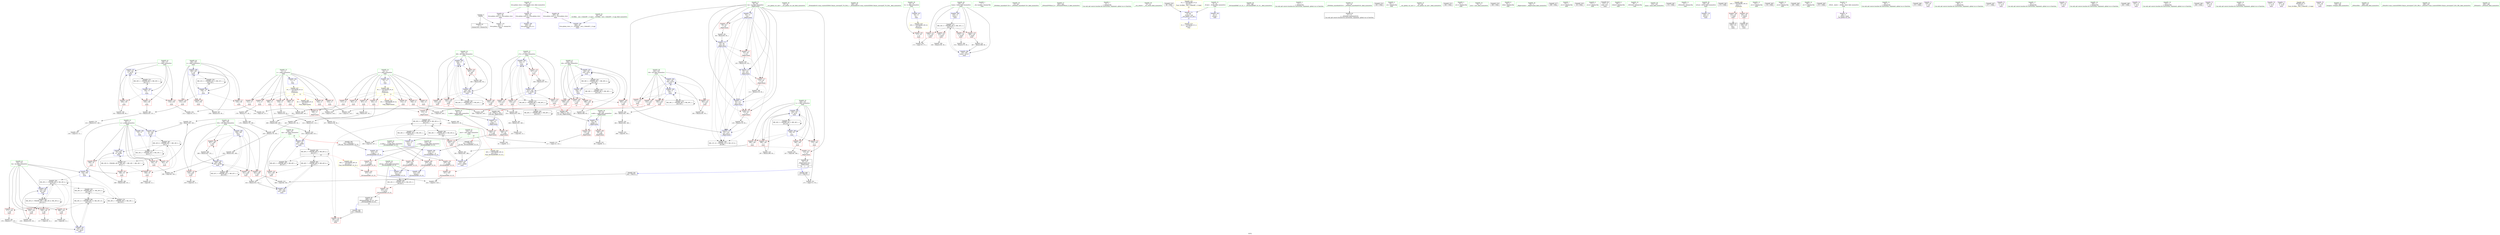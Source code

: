 digraph "SVFG" {
	label="SVFG";

	Node0x5643aaa3b4b0 [shape=record,color=grey,label="{NodeID: 0\nNullPtr}"];
	Node0x5643aaa3b4b0 -> Node0x5643aab88340[style=solid];
	Node0x5643aaa3b4b0 -> Node0x5643aab8ec90[style=solid];
	Node0x5643aab8a0a0 [shape=record,color=blue,label="{NodeID: 194\n142\<--292\ni30\<--inc54\nmain\n}"];
	Node0x5643aab8a0a0 -> Node0x5643aab8ce00[style=dashed];
	Node0x5643aab8a0a0 -> Node0x5643aab8ced0[style=dashed];
	Node0x5643aab8a0a0 -> Node0x5643aab8cfa0[style=dashed];
	Node0x5643aab8a0a0 -> Node0x5643aab8d070[style=dashed];
	Node0x5643aab8a0a0 -> Node0x5643aab8fc30[style=dashed];
	Node0x5643aab8a0a0 -> Node0x5643aab8a0a0[style=dashed];
	Node0x5643aab8a0a0 -> Node0x5643aabb3be0[style=dashed];
	Node0x5643aab871a0 [shape=record,color=red,label="{NodeID: 111\n101\<--85\n\<--val\n_Z8getvalueii\n}"];
	Node0x5643aab871a0 -> Node0x5643aab8b9d0[style=solid];
	Node0x5643aab85500 [shape=record,color=green,label="{NodeID: 28\n43\<--44\n__cxx_global_var_init\<--__cxx_global_var_init_field_insensitive\n}"];
	Node0x5643aab98da0 [shape=record,color=grey,label="{NodeID: 305\n120 = Binary(119, 95, )\n}"];
	Node0x5643aab98da0 -> Node0x5643aab8f340[style=solid];
	Node0x5643aab8d210 [shape=record,color=red,label="{NodeID: 139\n263\<--144\n\<--j34\nmain\n}"];
	Node0x5643aab8d210 -> Node0x5643aab8bb50[style=solid];
	Node0x5643aab87cd0 [shape=record,color=green,label="{NodeID: 56\n200\<--201\n_ZSt4endlIcSt11char_traitsIcEERSt13basic_ostreamIT_T0_ES6_\<--_ZSt4endlIcSt11char_traitsIcEERSt13basic_ostreamIT_T0_ES6__field_insensitive\n}"];
	Node0x5643aab9b7a0 [shape=record,color=grey,label="{NodeID: 333\n269 = cmp(268, 12, )\n}"];
	Node0x5643aab8e990 [shape=record,color=blue,label="{NodeID: 167\n18\<--12\ntc\<--\nGlob }"];
	Node0x5643aab8e990 -> Node0x5643aabbfdb0[style=dashed];
	Node0x5643aab89540 [shape=record,color=red,label="{NodeID: 84\n211\<--11\n\<--r\nmain\n}"];
	Node0x5643aab89540 -> Node0x5643aab9ad20[style=solid];
	Node0x5643aab6c3b0 [shape=record,color=green,label="{NodeID: 1\n7\<--1\n__dso_handle\<--dummyObj\nGlob }"];
	Node0x5643aab8a170 [shape=record,color=blue,label="{NodeID: 195\n140\<--297\nv\<--inc57\nmain\n}"];
	Node0x5643aab8a170 -> Node0x5643aab8cac0[style=dashed];
	Node0x5643aab8a170 -> Node0x5643aab8cb90[style=dashed];
	Node0x5643aab8a170 -> Node0x5643aab8cc60[style=dashed];
	Node0x5643aab8a170 -> Node0x5643aab8cd30[style=dashed];
	Node0x5643aab8a170 -> Node0x5643aab8a170[style=dashed];
	Node0x5643aab8a170 -> Node0x5643aabb36e0[style=dashed];
	Node0x5643aab87270 [shape=record,color=red,label="{NodeID: 112\n110\<--85\n\<--val\n_Z8getvalueii\n}"];
	Node0x5643aab87270 -> Node0x5643aab98320[style=solid];
	Node0x5643aab85590 [shape=record,color=green,label="{NodeID: 29\n47\<--48\n_ZNSt8ios_base4InitC1Ev\<--_ZNSt8ios_base4InitC1Ev_field_insensitive\n}"];
	Node0x5643aab98f20 [shape=record,color=grey,label="{NodeID: 306\n179 = Binary(178, 180, )\n}"];
	Node0x5643aab98f20 -> Node0x5643aab98920[style=solid];
	Node0x5643aab8d2e0 [shape=record,color=red,label="{NodeID: 140\n272\<--144\n\<--j34\nmain\n|{<s0>14}}"];
	Node0x5643aab8d2e0:s0 -> Node0x5643aabdc470[style=solid,color=red];
	Node0x5643aab87dd0 [shape=record,color=green,label="{NodeID: 57\n202\<--203\n_ZNSolsEPFRSoS_E\<--_ZNSolsEPFRSoS_E_field_insensitive\n}"];
	Node0x5643aab9b920 [shape=record,color=grey,label="{NodeID: 334\n254 = cmp(252, 253, )\n}"];
	Node0x5643aab8ea90 [shape=record,color=blue,label="{NodeID: 168\n439\<--39\nllvm.global_ctors_0\<--\nGlob }"];
	Node0x5643aab89610 [shape=record,color=red,label="{NodeID: 85\n253\<--11\n\<--r\nmain\n}"];
	Node0x5643aab89610 -> Node0x5643aab9b920[style=solid];
	Node0x5643aab6d8c0 [shape=record,color=green,label="{NodeID: 2\n9\<--1\n\<--dummyObj\nCan only get source location for instruction, argument, global var or function.}"];
	Node0x5643aab95690 [shape=record,color=grey,label="{NodeID: 279\n223 = Binary(222, 180, )\n}"];
	Node0x5643aab95690 -> Node0x5643aab9a5a0[style=solid];
	Node0x5643aab8a240 [shape=record,color=blue,label="{NodeID: 196\n16\<--304\nn\<--sub\nmain\n}"];
	Node0x5643aab8a240 -> Node0x5643aabb18e0[style=dashed];
	Node0x5643aab8a240 -> Node0x5643aab911b0[style=dashed];
	Node0x5643aab87340 [shape=record,color=red,label="{NodeID: 113\n119\<--85\n\<--val\n_Z8getvalueii\n}"];
	Node0x5643aab87340 -> Node0x5643aab98da0[style=solid];
	Node0x5643aab85620 [shape=record,color=green,label="{NodeID: 30\n53\<--54\n__cxa_atexit\<--__cxa_atexit_field_insensitive\n}"];
	Node0x5643aabc4240 [shape=record,color=yellow,style=double,label="{NodeID: 473\n2V_2 = CSCHI(MR_2V_1)\npts\{10 \}\nCS[]}"];
	Node0x5643aab990a0 [shape=record,color=grey,label="{NodeID: 307\n178 = Binary(177, 95, )\n}"];
	Node0x5643aab990a0 -> Node0x5643aab98f20[style=solid];
	Node0x5643aab8d3b0 [shape=record,color=red,label="{NodeID: 141\n286\<--144\n\<--j34\nmain\n}"];
	Node0x5643aab8d3b0 -> Node0x5643aab95b10[style=solid];
	Node0x5643aab87ed0 [shape=record,color=green,label="{NodeID: 58\n379\<--380\n_ZSt3minIiERKT_S2_S2_\<--_ZSt3minIiERKT_S2_S2__field_insensitive\n}"];
	Node0x5643aab9baa0 [shape=record,color=grey,label="{NodeID: 335\n266 = cmp(265, 95, )\n}"];
	Node0x5643aab8eb90 [shape=record,color=blue,label="{NodeID: 169\n440\<--40\nllvm.global_ctors_1\<--_GLOBAL__sub_I_GlebsHP_1_0.cpp\nGlob }"];
	Node0x5643aab896e0 [shape=record,color=red,label="{NodeID: 86\n300\<--11\n\<--r\nmain\n}"];
	Node0x5643aab896e0 -> Node0x5643aab99220[style=solid];
	Node0x5643aab6d950 [shape=record,color=green,label="{NodeID: 3\n12\<--1\n\<--dummyObj\nCan only get source location for instruction, argument, global var or function.}"];
	Node0x5643aabaf0e0 [shape=record,color=black,label="{NodeID: 363\nMR_40V_7 = PHI(MR_40V_9, MR_40V_6, )\npts\{147 \}\n}"];
	Node0x5643aabaf0e0 -> Node0x5643aab8d480[style=dashed];
	Node0x5643aabaf0e0 -> Node0x5643aab8a720[style=dashed];
	Node0x5643aabaf0e0 -> Node0x5643aabaa1e0[style=dashed];
	Node0x5643aabaf0e0 -> Node0x5643aabaf0e0[style=dashed];
	Node0x5643aab95810 [shape=record,color=grey,label="{NodeID: 280\n222 = Binary(220, 221, )\n}"];
	Node0x5643aab95810 -> Node0x5643aab95690[style=solid];
	Node0x5643aab8a310 [shape=record,color=blue,label="{NodeID: 197\n146\<--314\nans\<--add64\nmain\n}"];
	Node0x5643aab8a310 -> Node0x5643aabaa1e0[style=dashed];
	Node0x5643aab87410 [shape=record,color=red,label="{NodeID: 114\n123\<--85\n\<--val\n_Z8getvalueii\n}"];
	Node0x5643aab87410 -> Node0x5643aab88610[style=solid];
	Node0x5643aab856b0 [shape=record,color=green,label="{NodeID: 31\n52\<--58\n_ZNSt8ios_base4InitD1Ev\<--_ZNSt8ios_base4InitD1Ev_field_insensitive\n}"];
	Node0x5643aab856b0 -> Node0x5643aab88510[style=solid];
	Node0x5643aa7d3000 [shape=record,color=black,label="{NodeID: 474\n165 = PHI()\n}"];
	Node0x5643aab99220 [shape=record,color=grey,label="{NodeID: 308\n302 = Binary(300, 301, )\n}"];
	Node0x5643aab99220 -> Node0x5643aab99e20[style=solid];
	Node0x5643aab8d480 [shape=record,color=red,label="{NodeID: 142\n352\<--146\n\<--ans\nmain\n}"];
	Node0x5643aab8d480 -> Node0x5643aab981a0[style=solid];
	Node0x5643aab87fd0 [shape=record,color=green,label="{NodeID: 59\n412\<--413\nretval\<--retval_field_insensitive\n_ZSt3minIiERKT_S2_S2_\n}"];
	Node0x5643aab87fd0 -> Node0x5643aab8dfe0[style=solid];
	Node0x5643aab87fd0 -> Node0x5643aab8acd0[style=solid];
	Node0x5643aab87fd0 -> Node0x5643aab8ada0[style=solid];
	Node0x5643aab9bc20 [shape=record,color=grey,label="{NodeID: 336\n260 = cmp(258, 259, )\n}"];
	Node0x5643aab8ec90 [shape=record,color=blue, style = dotted,label="{NodeID: 170\n441\<--3\nllvm.global_ctors_2\<--dummyVal\nGlob }"];
	Node0x5643aab897b0 [shape=record,color=red,label="{NodeID: 87\n306\<--11\n\<--r\nmain\n}"];
	Node0x5643aab897b0 -> Node0x5643aab99ca0[style=solid];
	Node0x5643aab6b9d0 [shape=record,color=green,label="{NodeID: 4\n20\<--1\n.str\<--dummyObj\nGlob }"];
	Node0x5643aab95990 [shape=record,color=grey,label="{NodeID: 281\n278 = Binary(277, 231, )\n}"];
	Node0x5643aab95990 -> Node0x5643aab8fdd0[style=solid];
	Node0x5643aab8a3e0 [shape=record,color=blue,label="{NodeID: 198\n148\<--248\nv65\<--\nmain\n}"];
	Node0x5643aab8a3e0 -> Node0x5643aab8d550[style=dashed];
	Node0x5643aab8a3e0 -> Node0x5643aab8d620[style=dashed];
	Node0x5643aab8a3e0 -> Node0x5643aab8d6f0[style=dashed];
	Node0x5643aab8a3e0 -> Node0x5643aab8d7c0[style=dashed];
	Node0x5643aab8a3e0 -> Node0x5643aab8a990[style=dashed];
	Node0x5643aab8a3e0 -> Node0x5643aabb4ae0[style=dashed];
	Node0x5643aab874e0 [shape=record,color=red,label="{NodeID: 115\n170\<--130\n\<--tnum\nmain\n}"];
	Node0x5643aab874e0 -> Node0x5643aab9c0a0[style=solid];
	Node0x5643aab857b0 [shape=record,color=green,label="{NodeID: 32\n65\<--66\n__cxx_global_var_init.1\<--__cxx_global_var_init.1_field_insensitive\n}"];
	Node0x5643aabdacb0 [shape=record,color=black,label="{NodeID: 475\n194 = PHI()\n}"];
	Node0x5643aab993a0 [shape=record,color=grey,label="{NodeID: 309\n116 = Binary(115, 95, )\n}"];
	Node0x5643aab993a0 -> Node0x5643aab9bda0[style=solid];
	Node0x5643aab8d550 [shape=record,color=red,label="{NodeID: 143\n318\<--148\n\<--v65\nmain\n}"];
	Node0x5643aab8d550 -> Node0x5643aab9c220[style=solid];
	Node0x5643aab880a0 [shape=record,color=green,label="{NodeID: 60\n414\<--415\n__a.addr\<--__a.addr_field_insensitive\n_ZSt3minIiERKT_S2_S2_\n}"];
	Node0x5643aab880a0 -> Node0x5643aab8e0b0[style=solid];
	Node0x5643aab880a0 -> Node0x5643aab8e180[style=solid];
	Node0x5643aab880a0 -> Node0x5643aab8ab30[style=solid];
	Node0x5643aab9bda0 [shape=record,color=grey,label="{NodeID: 337\n117 = cmp(114, 116, )\n}"];
	Node0x5643aab8ed90 [shape=record,color=blue,label="{NodeID: 171\n8\<--68\n_ZL2pi\<--call\n__cxx_global_var_init.1\n|{<s0>23}}"];
	Node0x5643aab8ed90:s0 -> Node0x5643aabc4240[style=dashed,color=blue];
	Node0x5643aab89880 [shape=record,color=red,label="{NodeID: 88\n310\<--11\n\<--r\nmain\n}"];
	Node0x5643aab89880 -> Node0x5643aab99820[style=solid];
	Node0x5643aab6ba60 [shape=record,color=green,label="{NodeID: 5\n22\<--1\n.str.2\<--dummyObj\nGlob }"];
	Node0x5643aab95b10 [shape=record,color=grey,label="{NodeID: 282\n287 = Binary(286, 95, )\n}"];
	Node0x5643aab95b10 -> Node0x5643aab89fd0[style=solid];
	Node0x5643aab8a4b0 [shape=record,color=blue,label="{NodeID: 199\n150\<--12\ni69\<--\nmain\n}"];
	Node0x5643aab8a4b0 -> Node0x5643aab8d890[style=dashed];
	Node0x5643aab8a4b0 -> Node0x5643aab8d960[style=dashed];
	Node0x5643aab8a4b0 -> Node0x5643aab8da30[style=dashed];
	Node0x5643aab8a4b0 -> Node0x5643aab8db00[style=dashed];
	Node0x5643aab8a4b0 -> Node0x5643aab8a4b0[style=dashed];
	Node0x5643aab8a4b0 -> Node0x5643aab8a8c0[style=dashed];
	Node0x5643aab8a4b0 -> Node0x5643aabb4fe0[style=dashed];
	Node0x5643aab8bf60 [shape=record,color=red,label="{NodeID: 116\n192\<--130\n\<--tnum\nmain\n}"];
	Node0x5643aab8bf60 -> Node0x5643aab98620[style=solid];
	Node0x5643aab858b0 [shape=record,color=green,label="{NodeID: 33\n70\<--71\nacos\<--acos_field_insensitive\n}"];
	Node0x5643aabdae10 [shape=record,color=black,label="{NodeID: 476\n198 = PHI()\n}"];
	Node0x5643aab99520 [shape=record,color=grey,label="{NodeID: 310\n297 = Binary(296, 95, )\n}"];
	Node0x5643aab99520 -> Node0x5643aab8a170[style=solid];
	Node0x5643aab8d620 [shape=record,color=red,label="{NodeID: 144\n345\<--148\n\<--v65\nmain\n}"];
	Node0x5643aab8d620 -> Node0x5643aab9a8a0[style=solid];
	Node0x5643aab88170 [shape=record,color=green,label="{NodeID: 61\n416\<--417\n__b.addr\<--__b.addr_field_insensitive\n_ZSt3minIiERKT_S2_S2_\n}"];
	Node0x5643aab88170 -> Node0x5643aab8e250[style=solid];
	Node0x5643aab88170 -> Node0x5643aab8e320[style=solid];
	Node0x5643aab88170 -> Node0x5643aab8ac00[style=solid];
	Node0x5643aab9bf20 [shape=record,color=grey,label="{NodeID: 338\n108 = cmp(105, 107, )\n}"];
	Node0x5643aab8ee60 [shape=record,color=blue,label="{NodeID: 172\n81\<--79\nx.addr\<--x\n_Z8getvalueii\n}"];
	Node0x5643aab8ee60 -> Node0x5643aab86d90[style=dashed];
	Node0x5643aab8ee60 -> Node0x5643aab86e60[style=dashed];
	Node0x5643aab89950 [shape=record,color=red,label="{NodeID: 89\n324\<--11\n\<--r\nmain\n}"];
	Node0x5643aab89950 -> Node0x5643aab9aa20[style=solid];
	Node0x5643aab6bd90 [shape=record,color=green,label="{NodeID: 6\n24\<--1\nstdin\<--dummyObj\nGlob }"];
	Node0x5643aab95c90 [shape=record,color=grey,label="{NodeID: 283\n336 = Binary(335, 180, )\n}"];
	Node0x5643aab95c90 -> Node0x5643aab9aba0[style=solid];
	Node0x5643aab8a580 [shape=record,color=blue,label="{NodeID: 200\n152\<--12\nj73\<--\nmain\n}"];
	Node0x5643aab8a580 -> Node0x5643aab8dbd0[style=dashed];
	Node0x5643aab8a580 -> Node0x5643aab8dca0[style=dashed];
	Node0x5643aab8a580 -> Node0x5643aab8dd70[style=dashed];
	Node0x5643aab8a580 -> Node0x5643aab8de40[style=dashed];
	Node0x5643aab8a580 -> Node0x5643aab8a580[style=dashed];
	Node0x5643aab8a580 -> Node0x5643aab8a7f0[style=dashed];
	Node0x5643aab8a580 -> Node0x5643aabab4e0[style=dashed];
	Node0x5643aab8c030 [shape=record,color=red,label="{NodeID: 117\n373\<--130\n\<--tnum\nmain\n}"];
	Node0x5643aab8c030 -> Node0x5643aab98c20[style=solid];
	Node0x5643aab859b0 [shape=record,color=green,label="{NodeID: 34\n76\<--77\n_Z8getvalueii\<--_Z8getvalueii_field_insensitive\n}"];
	Node0x5643aabdaf10 [shape=record,color=black,label="{NodeID: 477\n199 = PHI()\n}"];
	Node0x5643aab996a0 [shape=record,color=grey,label="{NodeID: 311\n308 = Binary(307, 95, )\n}"];
	Node0x5643aab996a0 -> Node0x5643aab99ca0[style=solid];
	Node0x5643aab8d6f0 [shape=record,color=red,label="{NodeID: 145\n351\<--148\n\<--v65\nmain\n}"];
	Node0x5643aab8d6f0 -> Node0x5643aab981a0[style=solid];
	Node0x5643aab88240 [shape=record,color=green,label="{NodeID: 62\n40\<--434\n_GLOBAL__sub_I_GlebsHP_1_0.cpp\<--_GLOBAL__sub_I_GlebsHP_1_0.cpp_field_insensitive\n}"];
	Node0x5643aab88240 -> Node0x5643aab8eb90[style=solid];
	Node0x5643aab9c0a0 [shape=record,color=grey,label="{NodeID: 339\n172 = cmp(170, 171, )\n}"];
	Node0x5643aab8ef30 [shape=record,color=blue,label="{NodeID: 173\n83\<--80\ny.addr\<--y\n_Z8getvalueii\n}"];
	Node0x5643aab8ef30 -> Node0x5643aab86f30[style=dashed];
	Node0x5643aab8ef30 -> Node0x5643aab87000[style=dashed];
	Node0x5643aab89a20 [shape=record,color=red,label="{NodeID: 90\n115\<--14\n\<--c\n_Z8getvalueii\n}"];
	Node0x5643aab89a20 -> Node0x5643aab993a0[style=solid];
	Node0x5643aab6be20 [shape=record,color=green,label="{NodeID: 7\n25\<--1\n.str.3\<--dummyObj\nGlob }"];
	Node0x5643aab95e10 [shape=record,color=grey,label="{NodeID: 284\n230 = Binary(229, 231, )\n}"];
	Node0x5643aab95e10 -> Node0x5643aab8f8f0[style=solid];
	Node0x5643aab8a650 [shape=record,color=blue,label="{NodeID: 201\n16\<--349\nn\<--dec86\nmain\n}"];
	Node0x5643aab8a650 -> Node0x5643aabad2e0[style=dashed];
	Node0x5643aab8c100 [shape=record,color=red,label="{NodeID: 118\n386\<--130\n\<--tnum\nmain\n}"];
	Node0x5643aab8c100 -> Node0x5643aab99b20[style=solid];
	Node0x5643aab85ab0 [shape=record,color=green,label="{NodeID: 35\n81\<--82\nx.addr\<--x.addr_field_insensitive\n_Z8getvalueii\n}"];
	Node0x5643aab85ab0 -> Node0x5643aab86d90[style=solid];
	Node0x5643aab85ab0 -> Node0x5643aab86e60[style=solid];
	Node0x5643aab85ab0 -> Node0x5643aab8ee60[style=solid];
	Node0x5643aabdafe0 [shape=record,color=black,label="{NodeID: 478\n50 = PHI()\n}"];
	Node0x5643aab99820 [shape=record,color=grey,label="{NodeID: 312\n311 = Binary(310, 95, )\n}"];
	Node0x5643aab99820 -> Node0x5643aab99fa0[style=solid];
	Node0x5643aab8d7c0 [shape=record,color=red,label="{NodeID: 146\n367\<--148\n\<--v65\nmain\n}"];
	Node0x5643aab8d7c0 -> Node0x5643aab8b3d0[style=solid];
	Node0x5643aab88340 [shape=record,color=black,label="{NodeID: 63\n2\<--3\ndummyVal\<--dummyVal\n}"];
	Node0x5643aab9c220 [shape=record,color=grey,label="{NodeID: 340\n319 = cmp(318, 12, )\n}"];
	Node0x5643aab8f000 [shape=record,color=blue,label="{NodeID: 174\n85\<--12\nval\<--\n_Z8getvalueii\n}"];
	Node0x5643aab8f000 -> Node0x5643aab870d0[style=dashed];
	Node0x5643aab8f000 -> Node0x5643aab871a0[style=dashed];
	Node0x5643aab8f000 -> Node0x5643aab87270[style=dashed];
	Node0x5643aab8f000 -> Node0x5643aab87340[style=dashed];
	Node0x5643aab8f000 -> Node0x5643aab8f0d0[style=dashed];
	Node0x5643aab8f000 -> Node0x5643aab8f1a0[style=dashed];
	Node0x5643aab8f000 -> Node0x5643aab8f270[style=dashed];
	Node0x5643aab8f000 -> Node0x5643aab8f340[style=dashed];
	Node0x5643aab8f000 -> Node0x5643aabacde0[style=dashed];
	Node0x5643aab89af0 [shape=record,color=red,label="{NodeID: 91\n181\<--14\n\<--c\nmain\n}"];
	Node0x5643aab89af0 -> Node0x5643aab98aa0[style=solid];
	Node0x5643aab6d6b0 [shape=record,color=green,label="{NodeID: 8\n27\<--1\n.str.4\<--dummyObj\nGlob }"];
	Node0x5643aab95f90 [shape=record,color=grey,label="{NodeID: 285\n282 = Binary(281, 280, )\n}"];
	Node0x5643aab95f90 -> Node0x5643aab89f00[style=solid];
	Node0x5643aab8a720 [shape=record,color=blue,label="{NodeID: 202\n146\<--353\nans\<--sub87\nmain\n}"];
	Node0x5643aab8a720 -> Node0x5643aabaf0e0[style=dashed];
	Node0x5643aab8c1d0 [shape=record,color=red,label="{NodeID: 119\n281\<--132\n\<--ans2\nmain\n}"];
	Node0x5643aab8c1d0 -> Node0x5643aab95f90[style=solid];
	Node0x5643aab85b80 [shape=record,color=green,label="{NodeID: 36\n83\<--84\ny.addr\<--y.addr_field_insensitive\n_Z8getvalueii\n}"];
	Node0x5643aab85b80 -> Node0x5643aab86f30[style=solid];
	Node0x5643aab85b80 -> Node0x5643aab87000[style=solid];
	Node0x5643aab85b80 -> Node0x5643aab8ef30[style=solid];
	Node0x5643aabdb0b0 [shape=record,color=black,label="{NodeID: 479\n68 = PHI()\n}"];
	Node0x5643aabdb0b0 -> Node0x5643aab8ed90[style=solid];
	Node0x5643aab999a0 [shape=record,color=grey,label="{NodeID: 313\n107 = Binary(106, 95, )\n}"];
	Node0x5643aab999a0 -> Node0x5643aab9bf20[style=solid];
	Node0x5643aab8d890 [shape=record,color=red,label="{NodeID: 147\n323\<--150\n\<--i69\nmain\n}"];
	Node0x5643aab8d890 -> Node0x5643aab9aa20[style=solid];
	Node0x5643aab88440 [shape=record,color=black,label="{NodeID: 64\n127\<--12\nmain_ret\<--\nmain\n}"];
	Node0x5643aab9c3a0 [shape=record,color=grey,label="{NodeID: 341\n218 = cmp(216, 217, )\n}"];
	Node0x5643aab8f0d0 [shape=record,color=blue,label="{NodeID: 175\n85\<--94\nval\<--inc\n_Z8getvalueii\n}"];
	Node0x5643aab8f0d0 -> Node0x5643aab871a0[style=dashed];
	Node0x5643aab8f0d0 -> Node0x5643aab87270[style=dashed];
	Node0x5643aab8f0d0 -> Node0x5643aab87340[style=dashed];
	Node0x5643aab8f0d0 -> Node0x5643aab8f1a0[style=dashed];
	Node0x5643aab8f0d0 -> Node0x5643aab8f270[style=dashed];
	Node0x5643aab8f0d0 -> Node0x5643aab8f340[style=dashed];
	Node0x5643aab8f0d0 -> Node0x5643aabacde0[style=dashed];
	Node0x5643aab89bc0 [shape=record,color=red,label="{NodeID: 92\n217\<--14\n\<--c\nmain\n}"];
	Node0x5643aab89bc0 -> Node0x5643aab9c3a0[style=solid];
	Node0x5643aab6d740 [shape=record,color=green,label="{NodeID: 9\n29\<--1\nstdout\<--dummyObj\nGlob }"];
	Node0x5643aab8af50 [shape=record,color=grey,label="{NodeID: 286\n335 = Binary(333, 334, )\n}"];
	Node0x5643aab8af50 -> Node0x5643aab95c90[style=solid];
	Node0x5643aab8a7f0 [shape=record,color=blue,label="{NodeID: 203\n152\<--358\nj73\<--inc90\nmain\n}"];
	Node0x5643aab8a7f0 -> Node0x5643aab8dbd0[style=dashed];
	Node0x5643aab8a7f0 -> Node0x5643aab8dca0[style=dashed];
	Node0x5643aab8a7f0 -> Node0x5643aab8dd70[style=dashed];
	Node0x5643aab8a7f0 -> Node0x5643aab8de40[style=dashed];
	Node0x5643aab8a7f0 -> Node0x5643aab8a580[style=dashed];
	Node0x5643aab8a7f0 -> Node0x5643aab8a7f0[style=dashed];
	Node0x5643aab8a7f0 -> Node0x5643aabab4e0[style=dashed];
	Node0x5643aab8c2a0 [shape=record,color=red,label="{NodeID: 120\n226\<--134\n\<--hn\nmain\n}"];
	Node0x5643aab8c2a0 -> Node0x5643aab9a720[style=solid];
	Node0x5643aab85c50 [shape=record,color=green,label="{NodeID: 37\n85\<--86\nval\<--val_field_insensitive\n_Z8getvalueii\n}"];
	Node0x5643aab85c50 -> Node0x5643aab870d0[style=solid];
	Node0x5643aab85c50 -> Node0x5643aab871a0[style=solid];
	Node0x5643aab85c50 -> Node0x5643aab87270[style=solid];
	Node0x5643aab85c50 -> Node0x5643aab87340[style=solid];
	Node0x5643aab85c50 -> Node0x5643aab87410[style=solid];
	Node0x5643aab85c50 -> Node0x5643aab8f000[style=solid];
	Node0x5643aab85c50 -> Node0x5643aab8f0d0[style=solid];
	Node0x5643aab85c50 -> Node0x5643aab8f1a0[style=solid];
	Node0x5643aab85c50 -> Node0x5643aab8f270[style=solid];
	Node0x5643aab85c50 -> Node0x5643aab8f340[style=solid];
	Node0x5643aabdb310 [shape=record,color=black,label="{NodeID: 480\n273 = PHI(78, )\n}"];
	Node0x5643aabdb310 -> Node0x5643aab9b4a0[style=solid];
	Node0x5643aab99b20 [shape=record,color=grey,label="{NodeID: 314\n387 = Binary(386, 95, )\n}"];
	Node0x5643aab99b20 -> Node0x5643aab8aa60[style=solid];
	Node0x5643aab8d960 [shape=record,color=red,label="{NodeID: 148\n333\<--150\n\<--i69\nmain\n}"];
	Node0x5643aab8d960 -> Node0x5643aab8af50[style=solid];
	Node0x5643aab88510 [shape=record,color=black,label="{NodeID: 65\n51\<--52\n\<--_ZNSt8ios_base4InitD1Ev\nCan only get source location for instruction, argument, global var or function.}"];
	Node0x5643aab63d50 [shape=record,color=black,label="{NodeID: 342\nMR_26V_5 = PHI(MR_26V_6, MR_26V_4, )\npts\{133 \}\n|{|<s4>19}}"];
	Node0x5643aab63d50 -> Node0x5643aab8df10[style=dashed];
	Node0x5643aab63d50 -> Node0x5643aab63d50[style=dashed];
	Node0x5643aab63d50 -> Node0x5643aabb22e0[style=dashed];
	Node0x5643aab63d50 -> Node0x5643aab902b0[style=dashed];
	Node0x5643aab63d50:s4 -> Node0x5643aabc0da0[style=dashed,color=red];
	Node0x5643aab8f1a0 [shape=record,color=blue,label="{NodeID: 176\n85\<--102\nval\<--inc3\n_Z8getvalueii\n}"];
	Node0x5643aab8f1a0 -> Node0x5643aab87270[style=dashed];
	Node0x5643aab8f1a0 -> Node0x5643aab87340[style=dashed];
	Node0x5643aab8f1a0 -> Node0x5643aab8f270[style=dashed];
	Node0x5643aab8f1a0 -> Node0x5643aab8f340[style=dashed];
	Node0x5643aab8f1a0 -> Node0x5643aabacde0[style=dashed];
	Node0x5643aab89c90 [shape=record,color=red,label="{NodeID: 93\n259\<--14\n\<--c\nmain\n}"];
	Node0x5643aab89c90 -> Node0x5643aab9bc20[style=solid];
	Node0x5643aab6d7d0 [shape=record,color=green,label="{NodeID: 10\n30\<--1\n_ZSt3cin\<--dummyObj\nGlob }"];
	Node0x5643aab8b0d0 [shape=record,color=grey,label="{NodeID: 287\n236 = Binary(235, 95, )\n}"];
	Node0x5643aab8b0d0 -> Node0x5643aab8f9c0[style=solid];
	Node0x5643aab8a8c0 [shape=record,color=blue,label="{NodeID: 204\n150\<--363\ni69\<--inc93\nmain\n}"];
	Node0x5643aab8a8c0 -> Node0x5643aab8d890[style=dashed];
	Node0x5643aab8a8c0 -> Node0x5643aab8d960[style=dashed];
	Node0x5643aab8a8c0 -> Node0x5643aab8da30[style=dashed];
	Node0x5643aab8a8c0 -> Node0x5643aab8db00[style=dashed];
	Node0x5643aab8a8c0 -> Node0x5643aab8a4b0[style=dashed];
	Node0x5643aab8a8c0 -> Node0x5643aab8a8c0[style=dashed];
	Node0x5643aab8a8c0 -> Node0x5643aabb4fe0[style=dashed];
	Node0x5643aab8c370 [shape=record,color=red,label="{NodeID: 121\n229\<--134\n\<--hn\nmain\n}"];
	Node0x5643aab8c370 -> Node0x5643aab95e10[style=solid];
	Node0x5643aab85d20 [shape=record,color=green,label="{NodeID: 38\n125\<--126\nmain\<--main_field_insensitive\n}"];
	Node0x5643aabdb4a0 [shape=record,color=black,label="{NodeID: 481\n174 = PHI()\n}"];
	Node0x5643aab99ca0 [shape=record,color=grey,label="{NodeID: 315\n309 = Binary(306, 308, )\n}"];
	Node0x5643aab99ca0 -> Node0x5643aab9a120[style=solid];
	Node0x5643aab8da30 [shape=record,color=red,label="{NodeID: 149\n342\<--150\n\<--i69\nmain\n|{<s0>15}}"];
	Node0x5643aab8da30:s0 -> Node0x5643aabdc260[style=solid,color=red];
	Node0x5643aab88610 [shape=record,color=black,label="{NodeID: 66\n78\<--123\n_Z8getvalueii_ret\<--\n_Z8getvalueii\n|{<s0>14|<s1>15}}"];
	Node0x5643aab88610:s0 -> Node0x5643aabdb310[style=solid,color=blue];
	Node0x5643aab88610:s1 -> Node0x5643aabdbe40[style=solid,color=blue];
	Node0x5643aabc0be0 [shape=record,color=yellow,style=double,label="{NodeID: 426\n40V_1 = ENCHI(MR_40V_0)\npts\{147 \}\nFun[_ZSt3minIiERKT_S2_S2_]}"];
	Node0x5643aabc0be0 -> Node0x5643aab8e4c0[style=dashed];
	Node0x5643aab8f270 [shape=record,color=blue,label="{NodeID: 177\n85\<--111\nval\<--inc7\n_Z8getvalueii\n}"];
	Node0x5643aab8f270 -> Node0x5643aab87340[style=dashed];
	Node0x5643aab8f270 -> Node0x5643aab8f340[style=dashed];
	Node0x5643aab8f270 -> Node0x5643aabacde0[style=dashed];
	Node0x5643aab89d60 [shape=record,color=red,label="{NodeID: 94\n301\<--14\n\<--c\nmain\n}"];
	Node0x5643aab89d60 -> Node0x5643aab99220[style=solid];
	Node0x5643aab6b2f0 [shape=record,color=green,label="{NodeID: 11\n31\<--1\n_ZSt4cout\<--dummyObj\nGlob }"];
	Node0x5643aabb18e0 [shape=record,color=black,label="{NodeID: 371\nMR_18V_2 = PHI(MR_18V_3, MR_18V_1, )\npts\{17 \}\n}"];
	Node0x5643aabb18e0 -> Node0x5643aab86710[style=dashed];
	Node0x5643aabb18e0 -> Node0x5643aab867e0[style=dashed];
	Node0x5643aabb18e0 -> Node0x5643aab868b0[style=dashed];
	Node0x5643aabb18e0 -> Node0x5643aab8a240[style=dashed];
	Node0x5643aabb18e0 -> Node0x5643aabb18e0[style=dashed];
	Node0x5643aab8b250 [shape=record,color=grey,label="{NodeID: 288\n292 = Binary(291, 95, )\n}"];
	Node0x5643aab8b250 -> Node0x5643aab8a0a0[style=solid];
	Node0x5643aab8a990 [shape=record,color=blue,label="{NodeID: 205\n148\<--368\nv65\<--dec96\nmain\n}"];
	Node0x5643aab8a990 -> Node0x5643aab8d550[style=dashed];
	Node0x5643aab8a990 -> Node0x5643aab8d620[style=dashed];
	Node0x5643aab8a990 -> Node0x5643aab8d6f0[style=dashed];
	Node0x5643aab8a990 -> Node0x5643aab8d7c0[style=dashed];
	Node0x5643aab8a990 -> Node0x5643aab8a990[style=dashed];
	Node0x5643aab8a990 -> Node0x5643aabb4ae0[style=dashed];
	Node0x5643aab8c440 [shape=record,color=red,label="{NodeID: 122\n268\<--134\n\<--hn\nmain\n}"];
	Node0x5643aab8c440 -> Node0x5643aab9b7a0[style=solid];
	Node0x5643aab85e20 [shape=record,color=green,label="{NodeID: 39\n128\<--129\nretval\<--retval_field_insensitive\nmain\n}"];
	Node0x5643aab85e20 -> Node0x5643aab8f410[style=solid];
	Node0x5643aabdb570 [shape=record,color=black,label="{NodeID: 482\n175 = PHI()\n}"];
	Node0x5643aab99e20 [shape=record,color=grey,label="{NodeID: 316\n304 = Binary(302, 303, )\n}"];
	Node0x5643aab99e20 -> Node0x5643aab8a240[style=solid];
	Node0x5643aab8db00 [shape=record,color=red,label="{NodeID: 150\n362\<--150\n\<--i69\nmain\n}"];
	Node0x5643aab8db00 -> Node0x5643aab984a0[style=solid];
	Node0x5643aab886e0 [shape=record,color=black,label="{NodeID: 67\n158\<--155\ncall\<--\nmain\n}"];
	Node0x5643aab8f340 [shape=record,color=blue,label="{NodeID: 178\n85\<--120\nval\<--inc12\n_Z8getvalueii\n}"];
	Node0x5643aab8f340 -> Node0x5643aabacde0[style=dashed];
	Node0x5643aab89e30 [shape=record,color=red,label="{NodeID: 95\n307\<--14\n\<--c\nmain\n}"];
	Node0x5643aab89e30 -> Node0x5643aab996a0[style=solid];
	Node0x5643aab6b380 [shape=record,color=green,label="{NodeID: 12\n32\<--1\n.str.5\<--dummyObj\nGlob }"];
	Node0x5643aabb1de0 [shape=record,color=black,label="{NodeID: 372\nMR_24V_3 = PHI(MR_24V_4, MR_24V_2, )\npts\{131 \}\n}"];
	Node0x5643aabb1de0 -> Node0x5643aab874e0[style=dashed];
	Node0x5643aabb1de0 -> Node0x5643aab8bf60[style=dashed];
	Node0x5643aabb1de0 -> Node0x5643aab8c030[style=dashed];
	Node0x5643aabb1de0 -> Node0x5643aab8c100[style=dashed];
	Node0x5643aabb1de0 -> Node0x5643aab8aa60[style=dashed];
	Node0x5643aab8b3d0 [shape=record,color=grey,label="{NodeID: 289\n368 = Binary(367, 231, )\n}"];
	Node0x5643aab8b3d0 -> Node0x5643aab8a990[style=solid];
	Node0x5643aab8aa60 [shape=record,color=blue,label="{NodeID: 206\n130\<--387\ntnum\<--inc107\nmain\n}"];
	Node0x5643aab8aa60 -> Node0x5643aabb1de0[style=dashed];
	Node0x5643aab8c510 [shape=record,color=red,label="{NodeID: 123\n277\<--134\n\<--hn\nmain\n}"];
	Node0x5643aab8c510 -> Node0x5643aab95990[style=solid];
	Node0x5643aab85ef0 [shape=record,color=green,label="{NodeID: 40\n130\<--131\ntnum\<--tnum_field_insensitive\nmain\n}"];
	Node0x5643aab85ef0 -> Node0x5643aab874e0[style=solid];
	Node0x5643aab85ef0 -> Node0x5643aab8bf60[style=solid];
	Node0x5643aab85ef0 -> Node0x5643aab8c030[style=solid];
	Node0x5643aab85ef0 -> Node0x5643aab8c100[style=solid];
	Node0x5643aab85ef0 -> Node0x5643aab8f4e0[style=solid];
	Node0x5643aab85ef0 -> Node0x5643aab8aa60[style=solid];
	Node0x5643aabdb640 [shape=record,color=black,label="{NodeID: 483\n176 = PHI()\n}"];
	Node0x5643aab99fa0 [shape=record,color=grey,label="{NodeID: 317\n313 = Binary(311, 312, )\n}"];
	Node0x5643aab99fa0 -> Node0x5643aab9a120[style=solid];
	Node0x5643aab8dbd0 [shape=record,color=red,label="{NodeID: 151\n329\<--152\n\<--j73\nmain\n}"];
	Node0x5643aab8dbd0 -> Node0x5643aab9a420[style=solid];
	Node0x5643aab887b0 [shape=record,color=black,label="{NodeID: 68\n164\<--161\ncall1\<--\nmain\n}"];
	Node0x5643aabc0da0 [shape=record,color=yellow,style=double,label="{NodeID: 428\n26V_1 = ENCHI(MR_26V_0)\npts\{133 \}\nFun[_ZSt3minIiERKT_S2_S2_]}"];
	Node0x5643aabc0da0 -> Node0x5643aab8e3f0[style=dashed];
	Node0x5643aab8f410 [shape=record,color=blue,label="{NodeID: 179\n128\<--12\nretval\<--\nmain\n}"];
	Node0x5643aab86570 [shape=record,color=red,label="{NodeID: 96\n312\<--14\n\<--c\nmain\n}"];
	Node0x5643aab86570 -> Node0x5643aab99fa0[style=solid];
	Node0x5643aab6b450 [shape=record,color=green,label="{NodeID: 13\n34\<--1\n.str.6\<--dummyObj\nGlob }"];
	Node0x5643aabb22e0 [shape=record,color=black,label="{NodeID: 373\nMR_26V_2 = PHI(MR_26V_3, MR_26V_1, )\npts\{133 \}\n}"];
	Node0x5643aabb22e0 -> Node0x5643aab8f5b0[style=dashed];
	Node0x5643aabb22e0 -> Node0x5643aabb22e0[style=dashed];
	Node0x5643aab8b550 [shape=record,color=grey,label="{NodeID: 290\n241 = Binary(240, 95, )\n}"];
	Node0x5643aab8b550 -> Node0x5643aab8fa90[style=solid];
	Node0x5643aab8ab30 [shape=record,color=blue,label="{NodeID: 207\n414\<--410\n__a.addr\<--__a\n_ZSt3minIiERKT_S2_S2_\n}"];
	Node0x5643aab8ab30 -> Node0x5643aab8e0b0[style=dashed];
	Node0x5643aab8ab30 -> Node0x5643aab8e180[style=dashed];
	Node0x5643aab8c5e0 [shape=record,color=red,label="{NodeID: 124\n210\<--136\n\<--i\nmain\n}"];
	Node0x5643aab8c5e0 -> Node0x5643aab9ad20[style=solid];
	Node0x5643aab85fc0 [shape=record,color=green,label="{NodeID: 41\n132\<--133\nans2\<--ans2_field_insensitive\nmain\n|{|<s3>19}}"];
	Node0x5643aab85fc0 -> Node0x5643aab8c1d0[style=solid];
	Node0x5643aab85fc0 -> Node0x5643aab8f5b0[style=solid];
	Node0x5643aab85fc0 -> Node0x5643aab89f00[style=solid];
	Node0x5643aab85fc0:s3 -> Node0x5643aabdc120[style=solid,color=red];
	Node0x5643aabdb710 [shape=record,color=black,label="{NodeID: 484\n189 = PHI()\n}"];
	Node0x5643aab9a120 [shape=record,color=grey,label="{NodeID: 318\n314 = Binary(309, 313, )\n}"];
	Node0x5643aab9a120 -> Node0x5643aab8a310[style=solid];
	Node0x5643aab8dca0 [shape=record,color=red,label="{NodeID: 152\n334\<--152\n\<--j73\nmain\n}"];
	Node0x5643aab8dca0 -> Node0x5643aab8af50[style=solid];
	Node0x5643aab88880 [shape=record,color=black,label="{NodeID: 69\n409\<--432\n_ZSt3minIiERKT_S2_S2__ret\<--\n_ZSt3minIiERKT_S2_S2_\n|{<s0>19}}"];
	Node0x5643aab88880:s0 -> Node0x5643aabdbb10[style=solid,color=blue];
	Node0x5643aab8f4e0 [shape=record,color=blue,label="{NodeID: 180\n130\<--12\ntnum\<--\nmain\n}"];
	Node0x5643aab8f4e0 -> Node0x5643aabb1de0[style=dashed];
	Node0x5643aab86640 [shape=record,color=red,label="{NodeID: 97\n330\<--14\n\<--c\nmain\n}"];
	Node0x5643aab86640 -> Node0x5643aab9a420[style=solid];
	Node0x5643aab66d00 [shape=record,color=green,label="{NodeID: 14\n36\<--1\n.str.7\<--dummyObj\nGlob }"];
	Node0x5643aabb27e0 [shape=record,color=black,label="{NodeID: 374\nMR_28V_2 = PHI(MR_28V_3, MR_28V_1, )\npts\{135 \}\n}"];
	Node0x5643aabb27e0 -> Node0x5643aab8f680[style=dashed];
	Node0x5643aabb27e0 -> Node0x5643aabb27e0[style=dashed];
	Node0x5643aab8b6d0 [shape=record,color=grey,label="{NodeID: 291\n94 = Binary(93, 95, )\n}"];
	Node0x5643aab8b6d0 -> Node0x5643aab8f0d0[style=solid];
	Node0x5643aab8ac00 [shape=record,color=blue,label="{NodeID: 208\n416\<--411\n__b.addr\<--__b\n_ZSt3minIiERKT_S2_S2_\n}"];
	Node0x5643aab8ac00 -> Node0x5643aab8e250[style=dashed];
	Node0x5643aab8ac00 -> Node0x5643aab8e320[style=dashed];
	Node0x5643aab8c6b0 [shape=record,color=red,label="{NodeID: 125\n220\<--136\n\<--i\nmain\n}"];
	Node0x5643aab8c6b0 -> Node0x5643aab95810[style=solid];
	Node0x5643aab86090 [shape=record,color=green,label="{NodeID: 42\n134\<--135\nhn\<--hn_field_insensitive\nmain\n}"];
	Node0x5643aab86090 -> Node0x5643aab8c2a0[style=solid];
	Node0x5643aab86090 -> Node0x5643aab8c370[style=solid];
	Node0x5643aab86090 -> Node0x5643aab8c440[style=solid];
	Node0x5643aab86090 -> Node0x5643aab8c510[style=solid];
	Node0x5643aab86090 -> Node0x5643aab8f680[style=solid];
	Node0x5643aab86090 -> Node0x5643aab8f8f0[style=solid];
	Node0x5643aab86090 -> Node0x5643aab8fdd0[style=solid];
	Node0x5643aabdb810 [shape=record,color=black,label="{NodeID: 485\n372 = PHI()\n}"];
	Node0x5643aab9a2a0 [shape=record,color=grey,label="{NodeID: 319\n424 = cmp(421, 423, )\n}"];
	Node0x5643aab8dd70 [shape=record,color=red,label="{NodeID: 153\n343\<--152\n\<--j73\nmain\n|{<s0>15}}"];
	Node0x5643aab8dd70:s0 -> Node0x5643aabdc470[style=solid,color=red];
	Node0x5643aab88950 [shape=record,color=purple,label="{NodeID: 70\n49\<--4\n\<--_ZStL8__ioinit\n__cxx_global_var_init\n}"];
	Node0x5643aabc0f90 [shape=record,color=yellow,style=double,label="{NodeID: 430\n4V_1 = ENCHI(MR_4V_0)\npts\{13 \}\nFun[_Z8getvalueii]}"];
	Node0x5643aabc0f90 -> Node0x5643aab893a0[style=dashed];
	Node0x5643aab8f5b0 [shape=record,color=blue,label="{NodeID: 181\n132\<--12\nans2\<--\nmain\n}"];
	Node0x5643aab8f5b0 -> Node0x5643aab63d50[style=dashed];
	Node0x5643aab86710 [shape=record,color=red,label="{NodeID: 98\n185\<--16\n\<--n\nmain\n}"];
	Node0x5643aab86710 -> Node0x5643aab9b1a0[style=solid];
	Node0x5643aab66dd0 [shape=record,color=green,label="{NodeID: 15\n39\<--1\n\<--dummyObj\nCan only get source location for instruction, argument, global var or function.}"];
	Node0x5643aabb2ce0 [shape=record,color=black,label="{NodeID: 375\nMR_30V_2 = PHI(MR_30V_3, MR_30V_1, )\npts\{137 \}\n}"];
	Node0x5643aabb2ce0 -> Node0x5643aab8f750[style=dashed];
	Node0x5643aabb2ce0 -> Node0x5643aabb2ce0[style=dashed];
	Node0x5643aab8b850 [shape=record,color=grey,label="{NodeID: 292\n358 = Binary(357, 95, )\n}"];
	Node0x5643aab8b850 -> Node0x5643aab8a7f0[style=solid];
	Node0x5643aab8acd0 [shape=record,color=blue,label="{NodeID: 209\n412\<--426\nretval\<--\n_ZSt3minIiERKT_S2_S2_\n}"];
	Node0x5643aab8acd0 -> Node0x5643aabbeaf0[style=dashed];
	Node0x5643aab8c780 [shape=record,color=red,label="{NodeID: 126\n240\<--136\n\<--i\nmain\n}"];
	Node0x5643aab8c780 -> Node0x5643aab8b550[style=solid];
	Node0x5643aab86160 [shape=record,color=green,label="{NodeID: 43\n136\<--137\ni\<--i_field_insensitive\nmain\n}"];
	Node0x5643aab86160 -> Node0x5643aab8c5e0[style=solid];
	Node0x5643aab86160 -> Node0x5643aab8c6b0[style=solid];
	Node0x5643aab86160 -> Node0x5643aab8c780[style=solid];
	Node0x5643aab86160 -> Node0x5643aab8f750[style=solid];
	Node0x5643aab86160 -> Node0x5643aab8fa90[style=solid];
	Node0x5643aabdb910 [shape=record,color=black,label="{NodeID: 486\n375 = PHI()\n}"];
	Node0x5643aabbe0f0 [shape=record,color=black,label="{NodeID: 403\nMR_28V_8 = PHI(MR_28V_7, MR_28V_6, MR_28V_6, )\npts\{135 \}\n}"];
	Node0x5643aabbe0f0 -> Node0x5643aab8c2a0[style=dashed];
	Node0x5643aabbe0f0 -> Node0x5643aab8c370[style=dashed];
	Node0x5643aabbe0f0 -> Node0x5643aab8f8f0[style=dashed];
	Node0x5643aabbe0f0 -> Node0x5643aabadce0[style=dashed];
	Node0x5643aabbe0f0 -> Node0x5643aabbe0f0[style=dashed];
	Node0x5643aab9a420 [shape=record,color=grey,label="{NodeID: 320\n331 = cmp(329, 330, )\n}"];
	Node0x5643aab8de40 [shape=record,color=red,label="{NodeID: 154\n357\<--152\n\<--j73\nmain\n}"];
	Node0x5643aab8de40 -> Node0x5643aab8b850[style=solid];
	Node0x5643aab88a20 [shape=record,color=purple,label="{NodeID: 71\n156\<--20\n\<--.str\nmain\n}"];
	Node0x5643aabc10a0 [shape=record,color=yellow,style=double,label="{NodeID: 431\n6V_1 = ENCHI(MR_6V_0)\npts\{15 \}\nFun[_Z8getvalueii]}"];
	Node0x5643aabc10a0 -> Node0x5643aab89a20[style=dashed];
	Node0x5643aabaa1e0 [shape=record,color=black,label="{NodeID: 348\nMR_40V_5 = PHI(MR_40V_6, MR_40V_4, )\npts\{147 \}\n|{|<s4>19}}"];
	Node0x5643aabaa1e0 -> Node0x5643aab8df10[style=dashed];
	Node0x5643aabaa1e0 -> Node0x5643aabaa1e0[style=dashed];
	Node0x5643aabaa1e0 -> Node0x5643aabaf0e0[style=dashed];
	Node0x5643aabaa1e0 -> Node0x5643aabb45e0[style=dashed];
	Node0x5643aabaa1e0:s4 -> Node0x5643aabc0be0[style=dashed,color=red];
	Node0x5643aab8f680 [shape=record,color=blue,label="{NodeID: 182\n134\<--206\nhn\<--\nmain\n}"];
	Node0x5643aab8f680 -> Node0x5643aabadce0[style=dashed];
	Node0x5643aab867e0 [shape=record,color=red,label="{NodeID: 99\n206\<--16\n\<--n\nmain\n}"];
	Node0x5643aab867e0 -> Node0x5643aab8f680[style=solid];
	Node0x5643aab66ea0 [shape=record,color=green,label="{NodeID: 16\n69\<--1\n\<--dummyObj\nCan only get source location for instruction, argument, global var or function.}"];
	Node0x5643aabb31e0 [shape=record,color=black,label="{NodeID: 376\nMR_32V_2 = PHI(MR_32V_3, MR_32V_1, )\npts\{139 \}\n}"];
	Node0x5643aabb31e0 -> Node0x5643aab8f820[style=dashed];
	Node0x5643aabb31e0 -> Node0x5643aabb31e0[style=dashed];
	Node0x5643aab8b9d0 [shape=record,color=grey,label="{NodeID: 293\n102 = Binary(101, 95, )\n}"];
	Node0x5643aab8b9d0 -> Node0x5643aab8f1a0[style=solid];
	Node0x5643aab8ada0 [shape=record,color=blue,label="{NodeID: 210\n412\<--429\nretval\<--\n_ZSt3minIiERKT_S2_S2_\n}"];
	Node0x5643aab8ada0 -> Node0x5643aabbeaf0[style=dashed];
	Node0x5643aab8c850 [shape=record,color=red,label="{NodeID: 127\n216\<--138\n\<--j\nmain\n}"];
	Node0x5643aab8c850 -> Node0x5643aab9c3a0[style=solid];
	Node0x5643aab86230 [shape=record,color=green,label="{NodeID: 44\n138\<--139\nj\<--j_field_insensitive\nmain\n}"];
	Node0x5643aab86230 -> Node0x5643aab8c850[style=solid];
	Node0x5643aab86230 -> Node0x5643aab8c920[style=solid];
	Node0x5643aab86230 -> Node0x5643aab8c9f0[style=solid];
	Node0x5643aab86230 -> Node0x5643aab8f820[style=solid];
	Node0x5643aab86230 -> Node0x5643aab8f9c0[style=solid];
	Node0x5643aabdba10 [shape=record,color=black,label="{NodeID: 487\n377 = PHI()\n}"];
	Node0x5643aab9a5a0 [shape=record,color=grey,label="{NodeID: 321\n224 = cmp(223, 12, )\n}"];
	Node0x5643aab8df10 [shape=record,color=red,label="{NodeID: 155\n381\<--378\n\<--call102\nmain\n}"];
	Node0x5643aab88af0 [shape=record,color=purple,label="{NodeID: 72\n157\<--22\n\<--.str.2\nmain\n}"];
	Node0x5643aab8f750 [shape=record,color=blue,label="{NodeID: 183\n136\<--12\ni\<--\nmain\n}"];
	Node0x5643aab8f750 -> Node0x5643aab8c5e0[style=dashed];
	Node0x5643aab8f750 -> Node0x5643aab8c6b0[style=dashed];
	Node0x5643aab8f750 -> Node0x5643aab8c780[style=dashed];
	Node0x5643aab8f750 -> Node0x5643aab8fa90[style=dashed];
	Node0x5643aab8f750 -> Node0x5643aabb2ce0[style=dashed];
	Node0x5643aab868b0 [shape=record,color=red,label="{NodeID: 100\n303\<--16\n\<--n\nmain\n}"];
	Node0x5643aab868b0 -> Node0x5643aab99e20[style=solid];
	Node0x5643aab6ed20 [shape=record,color=green,label="{NodeID: 17\n95\<--1\n\<--dummyObj\nCan only get source location for instruction, argument, global var or function.}"];
	Node0x5643aabb36e0 [shape=record,color=black,label="{NodeID: 377\nMR_34V_2 = PHI(MR_34V_3, MR_34V_1, )\npts\{141 \}\n}"];
	Node0x5643aabb36e0 -> Node0x5643aab8fb60[style=dashed];
	Node0x5643aabb36e0 -> Node0x5643aabb36e0[style=dashed];
	Node0x5643aab8bb50 [shape=record,color=grey,label="{NodeID: 294\n264 = Binary(262, 263, )\n}"];
	Node0x5643aab8bb50 -> Node0x5643aab8bcd0[style=solid];
	Node0x5643aab8c920 [shape=record,color=red,label="{NodeID: 128\n221\<--138\n\<--j\nmain\n}"];
	Node0x5643aab8c920 -> Node0x5643aab95810[style=solid];
	Node0x5643aab86300 [shape=record,color=green,label="{NodeID: 45\n140\<--141\nv\<--v_field_insensitive\nmain\n}"];
	Node0x5643aab86300 -> Node0x5643aab8cac0[style=solid];
	Node0x5643aab86300 -> Node0x5643aab8cb90[style=solid];
	Node0x5643aab86300 -> Node0x5643aab8cc60[style=solid];
	Node0x5643aab86300 -> Node0x5643aab8cd30[style=solid];
	Node0x5643aab86300 -> Node0x5643aab8fb60[style=solid];
	Node0x5643aab86300 -> Node0x5643aab8a170[style=solid];
	Node0x5643aabdbb10 [shape=record,color=black,label="{NodeID: 488\n378 = PHI(409, )\n}"];
	Node0x5643aabdbb10 -> Node0x5643aab8df10[style=solid];
	Node0x5643aabbeaf0 [shape=record,color=black,label="{NodeID: 405\nMR_50V_3 = PHI(MR_50V_4, MR_50V_2, )\npts\{413 \}\n}"];
	Node0x5643aabbeaf0 -> Node0x5643aab8dfe0[style=dashed];
	Node0x5643aab9a720 [shape=record,color=grey,label="{NodeID: 322\n227 = cmp(226, 12, )\n}"];
	Node0x5643aab8dfe0 [shape=record,color=red,label="{NodeID: 156\n432\<--412\n\<--retval\n_ZSt3minIiERKT_S2_S2_\n}"];
	Node0x5643aab8dfe0 -> Node0x5643aab88880[style=solid];
	Node0x5643aab88bc0 [shape=record,color=purple,label="{NodeID: 73\n162\<--25\n\<--.str.3\nmain\n}"];
	Node0x5643aab8f820 [shape=record,color=blue,label="{NodeID: 184\n138\<--12\nj\<--\nmain\n}"];
	Node0x5643aab8f820 -> Node0x5643aab8c850[style=dashed];
	Node0x5643aab8f820 -> Node0x5643aab8c920[style=dashed];
	Node0x5643aab8f820 -> Node0x5643aab8c9f0[style=dashed];
	Node0x5643aab8f820 -> Node0x5643aab8f820[style=dashed];
	Node0x5643aab8f820 -> Node0x5643aab8f9c0[style=dashed];
	Node0x5643aab8f820 -> Node0x5643aabb31e0[style=dashed];
	Node0x5643aab86980 [shape=record,color=red,label="{NodeID: 101\n339\<--16\n\<--n\nmain\n}"];
	Node0x5643aab86980 -> Node0x5643aab9aea0[style=solid];
	Node0x5643aab6edf0 [shape=record,color=green,label="{NodeID: 18\n180\<--1\n\<--dummyObj\nCan only get source location for instruction, argument, global var or function.}"];
	Node0x5643aabb3be0 [shape=record,color=black,label="{NodeID: 378\nMR_36V_2 = PHI(MR_36V_3, MR_36V_1, )\npts\{143 \}\n}"];
	Node0x5643aabb3be0 -> Node0x5643aab8fc30[style=dashed];
	Node0x5643aabb3be0 -> Node0x5643aabb3be0[style=dashed];
	Node0x5643aab8bcd0 [shape=record,color=grey,label="{NodeID: 295\n265 = Binary(264, 180, )\n}"];
	Node0x5643aab8bcd0 -> Node0x5643aab9baa0[style=solid];
	Node0x5643aab8c9f0 [shape=record,color=red,label="{NodeID: 129\n235\<--138\n\<--j\nmain\n}"];
	Node0x5643aab8c9f0 -> Node0x5643aab8b0d0[style=solid];
	Node0x5643aab863d0 [shape=record,color=green,label="{NodeID: 46\n142\<--143\ni30\<--i30_field_insensitive\nmain\n}"];
	Node0x5643aab863d0 -> Node0x5643aab8ce00[style=solid];
	Node0x5643aab863d0 -> Node0x5643aab8ced0[style=solid];
	Node0x5643aab863d0 -> Node0x5643aab8cfa0[style=solid];
	Node0x5643aab863d0 -> Node0x5643aab8d070[style=solid];
	Node0x5643aab863d0 -> Node0x5643aab8fc30[style=solid];
	Node0x5643aab863d0 -> Node0x5643aab8a0a0[style=solid];
	Node0x5643aabdbca0 [shape=record,color=black,label="{NodeID: 489\n382 = PHI()\n}"];
	Node0x5643aabbeff0 [shape=record,color=yellow,style=double,label="{NodeID: 406\n14V_1 = ENCHI(MR_14V_0)\npts\{1 \}\nFun[main]}"];
	Node0x5643aabbeff0 -> Node0x5643aab86bf0[style=dashed];
	Node0x5643aabbeff0 -> Node0x5643aab86cc0[style=dashed];
	Node0x5643aab9a8a0 [shape=record,color=grey,label="{NodeID: 323\n346 = cmp(344, 345, )\n}"];
	Node0x5643aab8e0b0 [shape=record,color=red,label="{NodeID: 157\n422\<--414\n\<--__a.addr\n_ZSt3minIiERKT_S2_S2_\n}"];
	Node0x5643aab8e0b0 -> Node0x5643aab8e4c0[style=solid];
	Node0x5643aab88c90 [shape=record,color=purple,label="{NodeID: 74\n163\<--27\n\<--.str.4\nmain\n}"];
	Node0x5643aabab4e0 [shape=record,color=black,label="{NodeID: 351\nMR_46V_4 = PHI(MR_46V_5, MR_46V_2, )\npts\{153 \}\n}"];
	Node0x5643aabab4e0 -> Node0x5643aab8a580[style=dashed];
	Node0x5643aabab4e0 -> Node0x5643aabab4e0[style=dashed];
	Node0x5643aabab4e0 -> Node0x5643aabb54e0[style=dashed];
	Node0x5643aab8f8f0 [shape=record,color=blue,label="{NodeID: 185\n134\<--230\nhn\<--dec\nmain\n}"];
	Node0x5643aab8f8f0 -> Node0x5643aabbe0f0[style=dashed];
	Node0x5643aab86a50 [shape=record,color=red,label="{NodeID: 102\n348\<--16\n\<--n\nmain\n}"];
	Node0x5643aab86a50 -> Node0x5643aab8be50[style=solid];
	Node0x5643aab6eec0 [shape=record,color=green,label="{NodeID: 19\n231\<--1\n\<--dummyObj\nCan only get source location for instruction, argument, global var or function.}"];
	Node0x5643aabb40e0 [shape=record,color=black,label="{NodeID: 379\nMR_38V_2 = PHI(MR_38V_3, MR_38V_1, )\npts\{145 \}\n}"];
	Node0x5643aabb40e0 -> Node0x5643aabac8e0[style=dashed];
	Node0x5643aabb40e0 -> Node0x5643aabb40e0[style=dashed];
	Node0x5643aab8be50 [shape=record,color=grey,label="{NodeID: 296\n349 = Binary(348, 231, )\n}"];
	Node0x5643aab8be50 -> Node0x5643aab8a650[style=solid];
	Node0x5643aab8cac0 [shape=record,color=red,label="{NodeID: 130\n246\<--140\n\<--v\nmain\n}"];
	Node0x5643aab8cac0 -> Node0x5643aab9b320[style=solid];
	Node0x5643aab864a0 [shape=record,color=green,label="{NodeID: 47\n144\<--145\nj34\<--j34_field_insensitive\nmain\n}"];
	Node0x5643aab864a0 -> Node0x5643aab8d140[style=solid];
	Node0x5643aab864a0 -> Node0x5643aab8d210[style=solid];
	Node0x5643aab864a0 -> Node0x5643aab8d2e0[style=solid];
	Node0x5643aab864a0 -> Node0x5643aab8d3b0[style=solid];
	Node0x5643aab864a0 -> Node0x5643aab8fd00[style=solid];
	Node0x5643aab864a0 -> Node0x5643aab89fd0[style=solid];
	Node0x5643aabdbd70 [shape=record,color=black,label="{NodeID: 490\n383 = PHI()\n}"];
	Node0x5643aabbfb10 [shape=record,color=yellow,style=double,label="{NodeID: 407\n4V_1 = ENCHI(MR_4V_0)\npts\{13 \}\nFun[main]|{|<s7>14|<s8>15}}"];
	Node0x5643aabbfb10 -> Node0x5643aab89470[style=dashed];
	Node0x5643aabbfb10 -> Node0x5643aab89540[style=dashed];
	Node0x5643aabbfb10 -> Node0x5643aab89610[style=dashed];
	Node0x5643aabbfb10 -> Node0x5643aab896e0[style=dashed];
	Node0x5643aabbfb10 -> Node0x5643aab897b0[style=dashed];
	Node0x5643aabbfb10 -> Node0x5643aab89880[style=dashed];
	Node0x5643aabbfb10 -> Node0x5643aab89950[style=dashed];
	Node0x5643aabbfb10:s7 -> Node0x5643aabc0f90[style=dashed,color=red];
	Node0x5643aabbfb10:s8 -> Node0x5643aabc0f90[style=dashed,color=red];
	Node0x5643aab9aa20 [shape=record,color=grey,label="{NodeID: 324\n325 = cmp(323, 324, )\n}"];
	Node0x5643aab8e180 [shape=record,color=red,label="{NodeID: 158\n429\<--414\n\<--__a.addr\n_ZSt3minIiERKT_S2_S2_\n}"];
	Node0x5643aab8e180 -> Node0x5643aab8ada0[style=solid];
	Node0x5643aab88d60 [shape=record,color=purple,label="{NodeID: 75\n188\<--32\n\<--.str.5\nmain\n}"];
	Node0x5643aabc1420 [shape=record,color=yellow,style=double,label="{NodeID: 435\n2V_1 = ENCHI(MR_2V_0)\npts\{10 \}\nFun[_GLOBAL__sub_I_GlebsHP_1_0.cpp]|{<s0>23}}"];
	Node0x5643aabc1420:s0 -> Node0x5643aab8ed90[style=dashed,color=red];
	Node0x5643aab8f9c0 [shape=record,color=blue,label="{NodeID: 186\n138\<--236\nj\<--inc\nmain\n}"];
	Node0x5643aab8f9c0 -> Node0x5643aab8c850[style=dashed];
	Node0x5643aab8f9c0 -> Node0x5643aab8c920[style=dashed];
	Node0x5643aab8f9c0 -> Node0x5643aab8c9f0[style=dashed];
	Node0x5643aab8f9c0 -> Node0x5643aab8f820[style=dashed];
	Node0x5643aab8f9c0 -> Node0x5643aab8f9c0[style=dashed];
	Node0x5643aab8f9c0 -> Node0x5643aabb31e0[style=dashed];
	Node0x5643aab86b20 [shape=record,color=red,label="{NodeID: 103\n171\<--18\n\<--tc\nmain\n}"];
	Node0x5643aab86b20 -> Node0x5643aab9c0a0[style=solid];
	Node0x5643aab6ef90 [shape=record,color=green,label="{NodeID: 20\n248\<--1\n\<--dummyObj\nCan only get source location for instruction, argument, global var or function.}"];
	Node0x5643aabb45e0 [shape=record,color=black,label="{NodeID: 380\nMR_40V_2 = PHI(MR_40V_3, MR_40V_1, )\npts\{147 \}\n}"];
	Node0x5643aabb45e0 -> Node0x5643aab8a310[style=dashed];
	Node0x5643aabb45e0 -> Node0x5643aabb45e0[style=dashed];
	Node0x5643aab981a0 [shape=record,color=grey,label="{NodeID: 297\n353 = Binary(352, 351, )\n}"];
	Node0x5643aab981a0 -> Node0x5643aab8a720[style=solid];
	Node0x5643aab8cb90 [shape=record,color=red,label="{NodeID: 131\n274\<--140\n\<--v\nmain\n}"];
	Node0x5643aab8cb90 -> Node0x5643aab9b4a0[style=solid];
	Node0x5643aab87590 [shape=record,color=green,label="{NodeID: 48\n146\<--147\nans\<--ans_field_insensitive\nmain\n|{|<s3>19}}"];
	Node0x5643aab87590 -> Node0x5643aab8d480[style=solid];
	Node0x5643aab87590 -> Node0x5643aab8a310[style=solid];
	Node0x5643aab87590 -> Node0x5643aab8a720[style=solid];
	Node0x5643aab87590:s3 -> Node0x5643aabdbfe0[style=solid,color=red];
	Node0x5643aabdbe40 [shape=record,color=black,label="{NodeID: 491\n344 = PHI(78, )\n}"];
	Node0x5643aabdbe40 -> Node0x5643aab9a8a0[style=solid];
	Node0x5643aabbfbf0 [shape=record,color=yellow,style=double,label="{NodeID: 408\n6V_1 = ENCHI(MR_6V_0)\npts\{15 \}\nFun[main]|{|<s7>14|<s8>15}}"];
	Node0x5643aabbfbf0 -> Node0x5643aab89af0[style=dashed];
	Node0x5643aabbfbf0 -> Node0x5643aab89bc0[style=dashed];
	Node0x5643aabbfbf0 -> Node0x5643aab89c90[style=dashed];
	Node0x5643aabbfbf0 -> Node0x5643aab89d60[style=dashed];
	Node0x5643aabbfbf0 -> Node0x5643aab89e30[style=dashed];
	Node0x5643aabbfbf0 -> Node0x5643aab86570[style=dashed];
	Node0x5643aabbfbf0 -> Node0x5643aab86640[style=dashed];
	Node0x5643aabbfbf0:s7 -> Node0x5643aabc10a0[style=dashed,color=red];
	Node0x5643aabbfbf0:s8 -> Node0x5643aabc10a0[style=dashed,color=red];
	Node0x5643aab9aba0 [shape=record,color=grey,label="{NodeID: 325\n337 = cmp(336, 12, )\n}"];
	Node0x5643aab8e250 [shape=record,color=red,label="{NodeID: 159\n420\<--416\n\<--__b.addr\n_ZSt3minIiERKT_S2_S2_\n}"];
	Node0x5643aab8e250 -> Node0x5643aab8e3f0[style=solid];
	Node0x5643aab88e30 [shape=record,color=purple,label="{NodeID: 76\n371\<--32\n\<--.str.5\nmain\n}"];
	Node0x5643aababee0 [shape=record,color=black,label="{NodeID: 353\nMR_28V_10 = PHI(MR_28V_11, MR_28V_9, )\npts\{135 \}\n}"];
	Node0x5643aababee0 -> Node0x5643aababee0[style=dashed];
	Node0x5643aababee0 -> Node0x5643aabb27e0[style=dashed];
	Node0x5643aababee0 -> Node0x5643aab907b0[style=dashed];
	Node0x5643aab8fa90 [shape=record,color=blue,label="{NodeID: 187\n136\<--241\ni\<--inc25\nmain\n}"];
	Node0x5643aab8fa90 -> Node0x5643aab8c5e0[style=dashed];
	Node0x5643aab8fa90 -> Node0x5643aab8c6b0[style=dashed];
	Node0x5643aab8fa90 -> Node0x5643aab8c780[style=dashed];
	Node0x5643aab8fa90 -> Node0x5643aab8fa90[style=dashed];
	Node0x5643aab8fa90 -> Node0x5643aabb2ce0[style=dashed];
	Node0x5643aab86bf0 [shape=record,color=red,label="{NodeID: 104\n155\<--24\n\<--stdin\nmain\n}"];
	Node0x5643aab86bf0 -> Node0x5643aab886e0[style=solid];
	Node0x5643aab6f090 [shape=record,color=green,label="{NodeID: 21\n4\<--6\n_ZStL8__ioinit\<--_ZStL8__ioinit_field_insensitive\nGlob }"];
	Node0x5643aab6f090 -> Node0x5643aab88950[style=solid];
	Node0x5643aabb4ae0 [shape=record,color=black,label="{NodeID: 381\nMR_42V_2 = PHI(MR_42V_3, MR_42V_1, )\npts\{149 \}\n}"];
	Node0x5643aabb4ae0 -> Node0x5643aab8a3e0[style=dashed];
	Node0x5643aabb4ae0 -> Node0x5643aabb4ae0[style=dashed];
	Node0x5643aab98320 [shape=record,color=grey,label="{NodeID: 298\n111 = Binary(110, 95, )\n}"];
	Node0x5643aab98320 -> Node0x5643aab8f270[style=solid];
	Node0x5643aab8cc60 [shape=record,color=red,label="{NodeID: 132\n280\<--140\n\<--v\nmain\n}"];
	Node0x5643aab8cc60 -> Node0x5643aab95f90[style=solid];
	Node0x5643aab87660 [shape=record,color=green,label="{NodeID: 49\n148\<--149\nv65\<--v65_field_insensitive\nmain\n}"];
	Node0x5643aab87660 -> Node0x5643aab8d550[style=solid];
	Node0x5643aab87660 -> Node0x5643aab8d620[style=solid];
	Node0x5643aab87660 -> Node0x5643aab8d6f0[style=solid];
	Node0x5643aab87660 -> Node0x5643aab8d7c0[style=solid];
	Node0x5643aab87660 -> Node0x5643aab8a3e0[style=solid];
	Node0x5643aab87660 -> Node0x5643aab8a990[style=solid];
	Node0x5643aabdbfe0 [shape=record,color=black,label="{NodeID: 492\n410 = PHI(146, )\n0th arg _ZSt3minIiERKT_S2_S2_ }"];
	Node0x5643aabdbfe0 -> Node0x5643aab8ab30[style=solid];
	Node0x5643aab9ad20 [shape=record,color=grey,label="{NodeID: 326\n212 = cmp(210, 211, )\n}"];
	Node0x5643aab8e320 [shape=record,color=red,label="{NodeID: 160\n426\<--416\n\<--__b.addr\n_ZSt3minIiERKT_S2_S2_\n}"];
	Node0x5643aab8e320 -> Node0x5643aab8acd0[style=solid];
	Node0x5643aab88f00 [shape=record,color=purple,label="{NodeID: 77\n197\<--34\n\<--.str.6\nmain\n}"];
	Node0x5643aab8fb60 [shape=record,color=blue,label="{NodeID: 188\n140\<--95\nv\<--\nmain\n}"];
	Node0x5643aab8fb60 -> Node0x5643aab8cac0[style=dashed];
	Node0x5643aab8fb60 -> Node0x5643aab8cb90[style=dashed];
	Node0x5643aab8fb60 -> Node0x5643aab8cc60[style=dashed];
	Node0x5643aab8fb60 -> Node0x5643aab8cd30[style=dashed];
	Node0x5643aab8fb60 -> Node0x5643aab8a170[style=dashed];
	Node0x5643aab8fb60 -> Node0x5643aabb36e0[style=dashed];
	Node0x5643aab86cc0 [shape=record,color=red,label="{NodeID: 105\n161\<--29\n\<--stdout\nmain\n}"];
	Node0x5643aab86cc0 -> Node0x5643aab887b0[style=solid];
	Node0x5643aab6c900 [shape=record,color=green,label="{NodeID: 22\n8\<--10\n_ZL2pi\<--_ZL2pi_field_insensitive\nGlob }"];
	Node0x5643aab6c900 -> Node0x5643aab8e590[style=solid];
	Node0x5643aab6c900 -> Node0x5643aab8ed90[style=solid];
	Node0x5643aabc3960 [shape=record,color=yellow,style=double,label="{NodeID: 465\nRETMU(2V_2)\npts\{10 \}\nFun[_GLOBAL__sub_I_GlebsHP_1_0.cpp]}"];
	Node0x5643aabb4fe0 [shape=record,color=black,label="{NodeID: 382\nMR_44V_2 = PHI(MR_44V_3, MR_44V_1, )\npts\{151 \}\n}"];
	Node0x5643aabb4fe0 -> Node0x5643aab8a4b0[style=dashed];
	Node0x5643aabb4fe0 -> Node0x5643aabb4fe0[style=dashed];
	Node0x5643aab984a0 [shape=record,color=grey,label="{NodeID: 299\n363 = Binary(362, 95, )\n}"];
	Node0x5643aab984a0 -> Node0x5643aab8a8c0[style=solid];
	Node0x5643aab8cd30 [shape=record,color=red,label="{NodeID: 133\n296\<--140\n\<--v\nmain\n}"];
	Node0x5643aab8cd30 -> Node0x5643aab99520[style=solid];
	Node0x5643aab87730 [shape=record,color=green,label="{NodeID: 50\n150\<--151\ni69\<--i69_field_insensitive\nmain\n}"];
	Node0x5643aab87730 -> Node0x5643aab8d890[style=solid];
	Node0x5643aab87730 -> Node0x5643aab8d960[style=solid];
	Node0x5643aab87730 -> Node0x5643aab8da30[style=solid];
	Node0x5643aab87730 -> Node0x5643aab8db00[style=solid];
	Node0x5643aab87730 -> Node0x5643aab8a4b0[style=solid];
	Node0x5643aab87730 -> Node0x5643aab8a8c0[style=solid];
	Node0x5643aabdc120 [shape=record,color=black,label="{NodeID: 493\n411 = PHI(132, )\n1st arg _ZSt3minIiERKT_S2_S2_ }"];
	Node0x5643aabdc120 -> Node0x5643aab8ac00[style=solid];
	Node0x5643aabbfdb0 [shape=record,color=yellow,style=double,label="{NodeID: 410\n20V_1 = ENCHI(MR_20V_0)\npts\{19 \}\nFun[main]}"];
	Node0x5643aabbfdb0 -> Node0x5643aab86b20[style=dashed];
	Node0x5643aab9aea0 [shape=record,color=grey,label="{NodeID: 327\n340 = cmp(339, 12, )\n}"];
	Node0x5643aab8e3f0 [shape=record,color=red,label="{NodeID: 161\n421\<--420\n\<--\n_ZSt3minIiERKT_S2_S2_\n}"];
	Node0x5643aab8e3f0 -> Node0x5643aab9a2a0[style=solid];
	Node0x5643aab88fd0 [shape=record,color=purple,label="{NodeID: 78\n376\<--36\n\<--.str.7\nmain\n}"];
	Node0x5643aabac8e0 [shape=record,color=black,label="{NodeID: 355\nMR_38V_5 = PHI(MR_38V_7, MR_38V_4, )\npts\{145 \}\n}"];
	Node0x5643aabac8e0 -> Node0x5643aab8fd00[style=dashed];
	Node0x5643aabac8e0 -> Node0x5643aabac8e0[style=dashed];
	Node0x5643aabac8e0 -> Node0x5643aabb40e0[style=dashed];
	Node0x5643aab8fc30 [shape=record,color=blue,label="{NodeID: 189\n142\<--12\ni30\<--\nmain\n}"];
	Node0x5643aab8fc30 -> Node0x5643aab8ce00[style=dashed];
	Node0x5643aab8fc30 -> Node0x5643aab8ced0[style=dashed];
	Node0x5643aab8fc30 -> Node0x5643aab8cfa0[style=dashed];
	Node0x5643aab8fc30 -> Node0x5643aab8d070[style=dashed];
	Node0x5643aab8fc30 -> Node0x5643aab8fc30[style=dashed];
	Node0x5643aab8fc30 -> Node0x5643aab8a0a0[style=dashed];
	Node0x5643aab8fc30 -> Node0x5643aabb3be0[style=dashed];
	Node0x5643aab86d90 [shape=record,color=red,label="{NodeID: 106\n90\<--81\n\<--x.addr\n_Z8getvalueii\n}"];
	Node0x5643aab86d90 -> Node0x5643aab9b020[style=solid];
	Node0x5643aab6c9d0 [shape=record,color=green,label="{NodeID: 23\n11\<--13\nr\<--r_field_insensitive\nGlob }"];
	Node0x5643aab6c9d0 -> Node0x5643aab893a0[style=solid];
	Node0x5643aab6c9d0 -> Node0x5643aab89470[style=solid];
	Node0x5643aab6c9d0 -> Node0x5643aab89540[style=solid];
	Node0x5643aab6c9d0 -> Node0x5643aab89610[style=solid];
	Node0x5643aab6c9d0 -> Node0x5643aab896e0[style=solid];
	Node0x5643aab6c9d0 -> Node0x5643aab897b0[style=solid];
	Node0x5643aab6c9d0 -> Node0x5643aab89880[style=solid];
	Node0x5643aab6c9d0 -> Node0x5643aab89950[style=solid];
	Node0x5643aab6c9d0 -> Node0x5643aab8e690[style=solid];
	Node0x5643aabb54e0 [shape=record,color=black,label="{NodeID: 383\nMR_46V_2 = PHI(MR_46V_3, MR_46V_1, )\npts\{153 \}\n}"];
	Node0x5643aabb54e0 -> Node0x5643aabab4e0[style=dashed];
	Node0x5643aabb54e0 -> Node0x5643aabb54e0[style=dashed];
	Node0x5643aab98620 [shape=record,color=grey,label="{NodeID: 300\n193 = Binary(192, 95, )\n}"];
	Node0x5643aab8ce00 [shape=record,color=red,label="{NodeID: 134\n252\<--142\n\<--i30\nmain\n}"];
	Node0x5643aab8ce00 -> Node0x5643aab9b920[style=solid];
	Node0x5643aab87800 [shape=record,color=green,label="{NodeID: 51\n152\<--153\nj73\<--j73_field_insensitive\nmain\n}"];
	Node0x5643aab87800 -> Node0x5643aab8dbd0[style=solid];
	Node0x5643aab87800 -> Node0x5643aab8dca0[style=solid];
	Node0x5643aab87800 -> Node0x5643aab8dd70[style=solid];
	Node0x5643aab87800 -> Node0x5643aab8de40[style=solid];
	Node0x5643aab87800 -> Node0x5643aab8a580[style=solid];
	Node0x5643aab87800 -> Node0x5643aab8a7f0[style=solid];
	Node0x5643aabdc260 [shape=record,color=black,label="{NodeID: 494\n79 = PHI(271, 342, )\n0th arg _Z8getvalueii }"];
	Node0x5643aabdc260 -> Node0x5643aab8ee60[style=solid];
	Node0x5643aab9b020 [shape=record,color=grey,label="{NodeID: 328\n91 = cmp(90, 12, )\n}"];
	Node0x5643aab8e4c0 [shape=record,color=red,label="{NodeID: 162\n423\<--422\n\<--\n_ZSt3minIiERKT_S2_S2_\n}"];
	Node0x5643aab8e4c0 -> Node0x5643aab9a2a0[style=solid];
	Node0x5643aab890a0 [shape=record,color=purple,label="{NodeID: 79\n439\<--38\nllvm.global_ctors_0\<--llvm.global_ctors\nGlob }"];
	Node0x5643aab890a0 -> Node0x5643aab8ea90[style=solid];
	Node0x5643aabacde0 [shape=record,color=black,label="{NodeID: 356\nMR_12V_10 = PHI(MR_12V_9, MR_12V_8, )\npts\{86 \}\n}"];
	Node0x5643aabacde0 -> Node0x5643aab87410[style=dashed];
	Node0x5643aab8fd00 [shape=record,color=blue,label="{NodeID: 190\n144\<--12\nj34\<--\nmain\n}"];
	Node0x5643aab8fd00 -> Node0x5643aab8d140[style=dashed];
	Node0x5643aab8fd00 -> Node0x5643aab8d210[style=dashed];
	Node0x5643aab8fd00 -> Node0x5643aab8d2e0[style=dashed];
	Node0x5643aab8fd00 -> Node0x5643aab8d3b0[style=dashed];
	Node0x5643aab8fd00 -> Node0x5643aab89fd0[style=dashed];
	Node0x5643aab8fd00 -> Node0x5643aabac8e0[style=dashed];
	Node0x5643aab86e60 [shape=record,color=red,label="{NodeID: 107\n105\<--81\n\<--x.addr\n_Z8getvalueii\n}"];
	Node0x5643aab86e60 -> Node0x5643aab9bf20[style=solid];
	Node0x5643aab6cad0 [shape=record,color=green,label="{NodeID: 24\n14\<--15\nc\<--c_field_insensitive\nGlob }"];
	Node0x5643aab6cad0 -> Node0x5643aab89a20[style=solid];
	Node0x5643aab6cad0 -> Node0x5643aab89af0[style=solid];
	Node0x5643aab6cad0 -> Node0x5643aab89bc0[style=solid];
	Node0x5643aab6cad0 -> Node0x5643aab89c90[style=solid];
	Node0x5643aab6cad0 -> Node0x5643aab89d60[style=solid];
	Node0x5643aab6cad0 -> Node0x5643aab89e30[style=solid];
	Node0x5643aab6cad0 -> Node0x5643aab86570[style=solid];
	Node0x5643aab6cad0 -> Node0x5643aab86640[style=solid];
	Node0x5643aab6cad0 -> Node0x5643aab8e790[style=solid];
	Node0x5643aab902b0 [shape=record,color=black,label="{NodeID: 384\nMR_26V_7 = PHI(MR_26V_9, MR_26V_6, )\npts\{133 \}\n}"];
	Node0x5643aab902b0 -> Node0x5643aab8c1d0[style=dashed];
	Node0x5643aab902b0 -> Node0x5643aab89f00[style=dashed];
	Node0x5643aab902b0 -> Node0x5643aab63d50[style=dashed];
	Node0x5643aab902b0 -> Node0x5643aab902b0[style=dashed];
	Node0x5643aab987a0 [shape=record,color=grey,label="{NodeID: 301\n184 = Binary(183, 180, )\n}"];
	Node0x5643aab987a0 -> Node0x5643aab9b1a0[style=solid];
	Node0x5643aab8ced0 [shape=record,color=red,label="{NodeID: 135\n262\<--142\n\<--i30\nmain\n}"];
	Node0x5643aab8ced0 -> Node0x5643aab8bb50[style=solid];
	Node0x5643aab878d0 [shape=record,color=green,label="{NodeID: 52\n159\<--160\nfreopen\<--freopen_field_insensitive\n}"];
	Node0x5643aabdc470 [shape=record,color=black,label="{NodeID: 495\n80 = PHI(272, 343, )\n1st arg _Z8getvalueii }"];
	Node0x5643aabdc470 -> Node0x5643aab8ef30[style=solid];
	Node0x5643aab9b1a0 [shape=record,color=grey,label="{NodeID: 329\n186 = cmp(184, 185, )\n}"];
	Node0x5643aab8e590 [shape=record,color=blue,label="{NodeID: 163\n8\<--9\n_ZL2pi\<--\nGlob }"];
	Node0x5643aab891a0 [shape=record,color=purple,label="{NodeID: 80\n440\<--38\nllvm.global_ctors_1\<--llvm.global_ctors\nGlob }"];
	Node0x5643aab891a0 -> Node0x5643aab8eb90[style=solid];
	Node0x5643aabad2e0 [shape=record,color=black,label="{NodeID: 357\nMR_18V_9 = PHI(MR_18V_8, MR_18V_7, MR_18V_7, MR_18V_7, )\npts\{17 \}\n}"];
	Node0x5643aabad2e0 -> Node0x5643aab86980[style=dashed];
	Node0x5643aabad2e0 -> Node0x5643aab86a50[style=dashed];
	Node0x5643aabad2e0 -> Node0x5643aab8a650[style=dashed];
	Node0x5643aabad2e0 -> Node0x5643aabad2e0[style=dashed];
	Node0x5643aabad2e0 -> Node0x5643aab911b0[style=dashed];
	Node0x5643aab8fdd0 [shape=record,color=blue,label="{NodeID: 191\n134\<--278\nhn\<--dec47\nmain\n}"];
	Node0x5643aab8fdd0 -> Node0x5643aab907b0[style=dashed];
	Node0x5643aab86f30 [shape=record,color=red,label="{NodeID: 108\n98\<--83\n\<--y.addr\n_Z8getvalueii\n}"];
	Node0x5643aab86f30 -> Node0x5643aab9b620[style=solid];
	Node0x5643aab6cbd0 [shape=record,color=green,label="{NodeID: 25\n16\<--17\nn\<--n_field_insensitive\nGlob }"];
	Node0x5643aab6cbd0 -> Node0x5643aab86710[style=solid];
	Node0x5643aab6cbd0 -> Node0x5643aab867e0[style=solid];
	Node0x5643aab6cbd0 -> Node0x5643aab868b0[style=solid];
	Node0x5643aab6cbd0 -> Node0x5643aab86980[style=solid];
	Node0x5643aab6cbd0 -> Node0x5643aab86a50[style=solid];
	Node0x5643aab6cbd0 -> Node0x5643aab8e890[style=solid];
	Node0x5643aab6cbd0 -> Node0x5643aab8a240[style=solid];
	Node0x5643aab6cbd0 -> Node0x5643aab8a650[style=solid];
	Node0x5643aab907b0 [shape=record,color=black,label="{NodeID: 385\nMR_28V_11 = PHI(MR_28V_13, MR_28V_10, )\npts\{135 \}\n}"];
	Node0x5643aab907b0 -> Node0x5643aab8c440[style=dashed];
	Node0x5643aab907b0 -> Node0x5643aab8c510[style=dashed];
	Node0x5643aab907b0 -> Node0x5643aab8fdd0[style=dashed];
	Node0x5643aab907b0 -> Node0x5643aababee0[style=dashed];
	Node0x5643aab907b0 -> Node0x5643aab907b0[style=dashed];
	Node0x5643aab98920 [shape=record,color=grey,label="{NodeID: 302\n183 = Binary(179, 182, )\n}"];
	Node0x5643aab98920 -> Node0x5643aab987a0[style=solid];
	Node0x5643aab8cfa0 [shape=record,color=red,label="{NodeID: 136\n271\<--142\n\<--i30\nmain\n|{<s0>14}}"];
	Node0x5643aab8cfa0:s0 -> Node0x5643aabdc260[style=solid,color=red];
	Node0x5643aab879d0 [shape=record,color=green,label="{NodeID: 53\n166\<--167\n_ZNSirsERi\<--_ZNSirsERi_field_insensitive\n}"];
	Node0x5643aab9b320 [shape=record,color=grey,label="{NodeID: 330\n247 = cmp(246, 248, )\n}"];
	Node0x5643aab8e690 [shape=record,color=blue,label="{NodeID: 164\n11\<--12\nr\<--\nGlob }"];
	Node0x5643aab8e690 -> Node0x5643aabbfb10[style=dashed];
	Node0x5643aab892a0 [shape=record,color=purple,label="{NodeID: 81\n441\<--38\nllvm.global_ctors_2\<--llvm.global_ctors\nGlob }"];
	Node0x5643aab892a0 -> Node0x5643aab8ec90[style=solid];
	Node0x5643aab89f00 [shape=record,color=blue,label="{NodeID: 192\n132\<--282\nans2\<--add48\nmain\n}"];
	Node0x5643aab89f00 -> Node0x5643aab902b0[style=dashed];
	Node0x5643aab87000 [shape=record,color=red,label="{NodeID: 109\n114\<--83\n\<--y.addr\n_Z8getvalueii\n}"];
	Node0x5643aab87000 -> Node0x5643aab9bda0[style=solid];
	Node0x5643aab6ccd0 [shape=record,color=green,label="{NodeID: 26\n18\<--19\ntc\<--tc_field_insensitive\nGlob }"];
	Node0x5643aab6ccd0 -> Node0x5643aab86b20[style=solid];
	Node0x5643aab6ccd0 -> Node0x5643aab8e990[style=solid];
	Node0x5643aab98aa0 [shape=record,color=grey,label="{NodeID: 303\n182 = Binary(181, 95, )\n}"];
	Node0x5643aab98aa0 -> Node0x5643aab98920[style=solid];
	Node0x5643aab8d070 [shape=record,color=red,label="{NodeID: 137\n291\<--142\n\<--i30\nmain\n}"];
	Node0x5643aab8d070 -> Node0x5643aab8b250[style=solid];
	Node0x5643aab87ad0 [shape=record,color=green,label="{NodeID: 54\n190\<--191\n_ZStlsISt11char_traitsIcEERSt13basic_ostreamIcT_ES5_PKc\<--_ZStlsISt11char_traitsIcEERSt13basic_ostreamIcT_ES5_PKc_field_insensitive\n}"];
	Node0x5643aab9b4a0 [shape=record,color=grey,label="{NodeID: 331\n275 = cmp(273, 274, )\n}"];
	Node0x5643aab8e790 [shape=record,color=blue,label="{NodeID: 165\n14\<--12\nc\<--\nGlob }"];
	Node0x5643aab8e790 -> Node0x5643aabbfbf0[style=dashed];
	Node0x5643aab893a0 [shape=record,color=red,label="{NodeID: 82\n106\<--11\n\<--r\n_Z8getvalueii\n}"];
	Node0x5643aab893a0 -> Node0x5643aab999a0[style=solid];
	Node0x5643aabadce0 [shape=record,color=black,label="{NodeID: 359\nMR_28V_5 = PHI(MR_28V_6, MR_28V_4, )\npts\{135 \}\n}"];
	Node0x5643aabadce0 -> Node0x5643aab8c2a0[style=dashed];
	Node0x5643aabadce0 -> Node0x5643aab8c370[style=dashed];
	Node0x5643aabadce0 -> Node0x5643aab8f8f0[style=dashed];
	Node0x5643aabadce0 -> Node0x5643aababee0[style=dashed];
	Node0x5643aabadce0 -> Node0x5643aabadce0[style=dashed];
	Node0x5643aabadce0 -> Node0x5643aabb27e0[style=dashed];
	Node0x5643aabadce0 -> Node0x5643aabbe0f0[style=dashed];
	Node0x5643aab89fd0 [shape=record,color=blue,label="{NodeID: 193\n144\<--287\nj34\<--inc51\nmain\n}"];
	Node0x5643aab89fd0 -> Node0x5643aab8d140[style=dashed];
	Node0x5643aab89fd0 -> Node0x5643aab8d210[style=dashed];
	Node0x5643aab89fd0 -> Node0x5643aab8d2e0[style=dashed];
	Node0x5643aab89fd0 -> Node0x5643aab8d3b0[style=dashed];
	Node0x5643aab89fd0 -> Node0x5643aab89fd0[style=dashed];
	Node0x5643aab89fd0 -> Node0x5643aabac8e0[style=dashed];
	Node0x5643aab870d0 [shape=record,color=red,label="{NodeID: 110\n93\<--85\n\<--val\n_Z8getvalueii\n}"];
	Node0x5643aab870d0 -> Node0x5643aab8b6d0[style=solid];
	Node0x5643aab85470 [shape=record,color=green,label="{NodeID: 27\n38\<--42\nllvm.global_ctors\<--llvm.global_ctors_field_insensitive\nGlob }"];
	Node0x5643aab85470 -> Node0x5643aab890a0[style=solid];
	Node0x5643aab85470 -> Node0x5643aab891a0[style=solid];
	Node0x5643aab85470 -> Node0x5643aab892a0[style=solid];
	Node0x5643aab911b0 [shape=record,color=black,label="{NodeID: 387\nMR_18V_6 = PHI(MR_18V_7, MR_18V_5, )\npts\{17 \}\n}"];
	Node0x5643aab911b0 -> Node0x5643aab86980[style=dashed];
	Node0x5643aab911b0 -> Node0x5643aab86a50[style=dashed];
	Node0x5643aab911b0 -> Node0x5643aab8a650[style=dashed];
	Node0x5643aab911b0 -> Node0x5643aabad2e0[style=dashed];
	Node0x5643aab911b0 -> Node0x5643aabb18e0[style=dashed];
	Node0x5643aab911b0 -> Node0x5643aab911b0[style=dashed];
	Node0x5643aab98c20 [shape=record,color=grey,label="{NodeID: 304\n374 = Binary(373, 95, )\n}"];
	Node0x5643aab8d140 [shape=record,color=red,label="{NodeID: 138\n258\<--144\n\<--j34\nmain\n}"];
	Node0x5643aab8d140 -> Node0x5643aab9bc20[style=solid];
	Node0x5643aab87bd0 [shape=record,color=green,label="{NodeID: 55\n195\<--196\n_ZNSolsEi\<--_ZNSolsEi_field_insensitive\n}"];
	Node0x5643aab9b620 [shape=record,color=grey,label="{NodeID: 332\n99 = cmp(98, 12, )\n}"];
	Node0x5643aab8e890 [shape=record,color=blue,label="{NodeID: 166\n16\<--12\nn\<--\nGlob }"];
	Node0x5643aab8e890 -> Node0x5643aabb18e0[style=dashed];
	Node0x5643aab89470 [shape=record,color=red,label="{NodeID: 83\n177\<--11\n\<--r\nmain\n}"];
	Node0x5643aab89470 -> Node0x5643aab990a0[style=solid];
}
